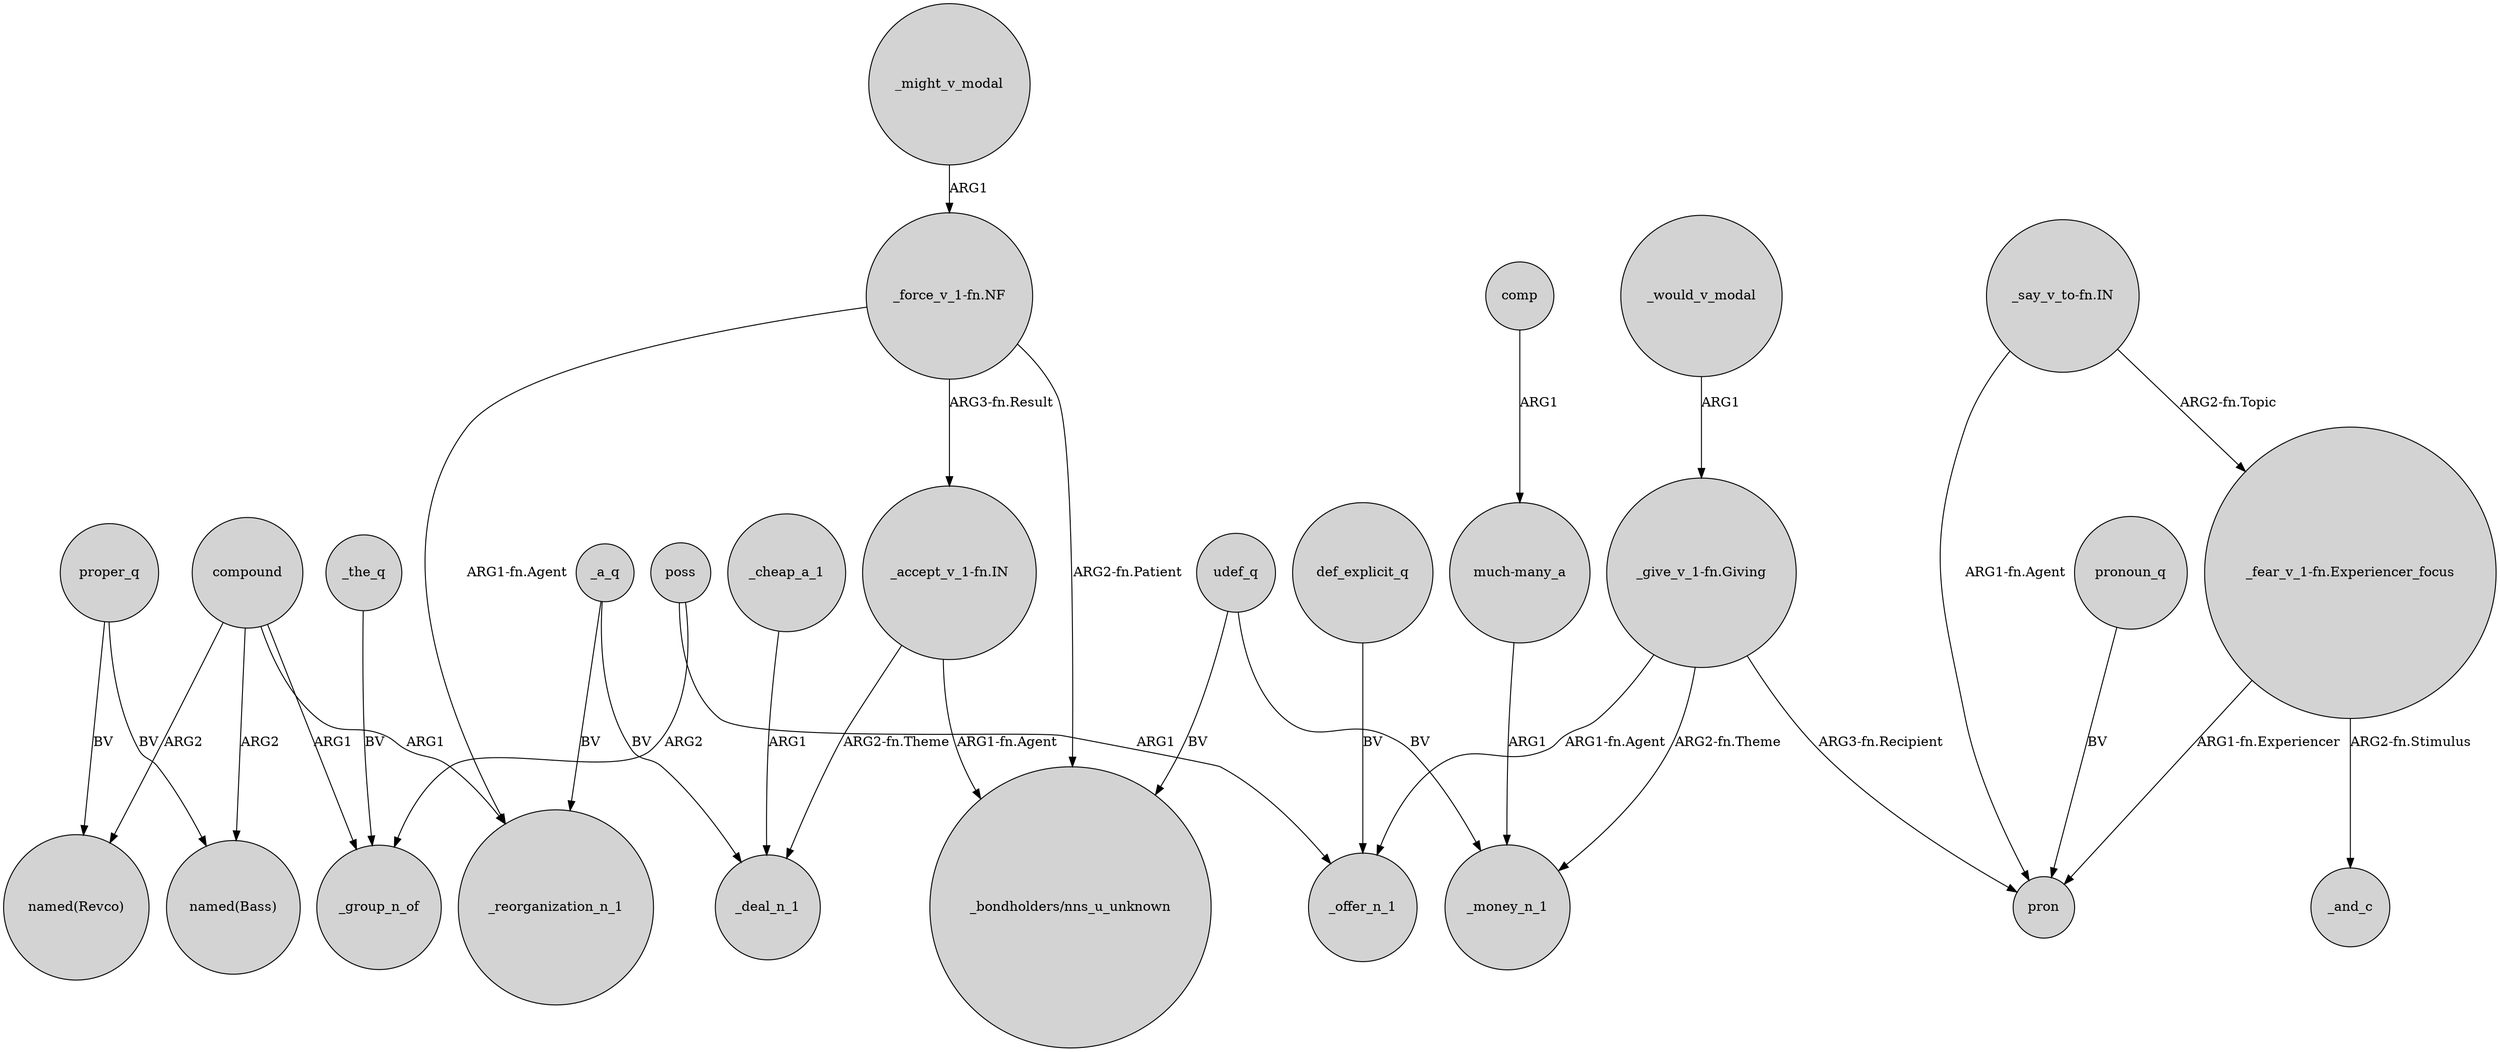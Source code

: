 digraph {
	node [shape=circle style=filled]
	"_accept_v_1-fn.IN" -> "_bondholders/nns_u_unknown" [label="ARG1-fn.Agent"]
	proper_q -> "named(Revco)" [label=BV]
	udef_q -> _money_n_1 [label=BV]
	proper_q -> "named(Bass)" [label=BV]
	compound -> _reorganization_n_1 [label=ARG1]
	poss -> _offer_n_1 [label=ARG1]
	compound -> "named(Bass)" [label=ARG2]
	"_fear_v_1-fn.Experiencer_focus" -> pron [label="ARG1-fn.Experiencer"]
	_a_q -> _deal_n_1 [label=BV]
	_the_q -> _group_n_of [label=BV]
	"_say_v_to-fn.IN" -> "_fear_v_1-fn.Experiencer_focus" [label="ARG2-fn.Topic"]
	"_give_v_1-fn.Giving" -> _money_n_1 [label="ARG2-fn.Theme"]
	pronoun_q -> pron [label=BV]
	"much-many_a" -> _money_n_1 [label=ARG1]
	udef_q -> "_bondholders/nns_u_unknown" [label=BV]
	"_force_v_1-fn.NF" -> _reorganization_n_1 [label="ARG1-fn.Agent"]
	_a_q -> _reorganization_n_1 [label=BV]
	_would_v_modal -> "_give_v_1-fn.Giving" [label=ARG1]
	comp -> "much-many_a" [label=ARG1]
	poss -> _group_n_of [label=ARG2]
	"_accept_v_1-fn.IN" -> _deal_n_1 [label="ARG2-fn.Theme"]
	"_force_v_1-fn.NF" -> "_accept_v_1-fn.IN" [label="ARG3-fn.Result"]
	_cheap_a_1 -> _deal_n_1 [label=ARG1]
	compound -> "named(Revco)" [label=ARG2]
	"_force_v_1-fn.NF" -> "_bondholders/nns_u_unknown" [label="ARG2-fn.Patient"]
	"_say_v_to-fn.IN" -> pron [label="ARG1-fn.Agent"]
	def_explicit_q -> _offer_n_1 [label=BV]
	"_give_v_1-fn.Giving" -> _offer_n_1 [label="ARG1-fn.Agent"]
	"_fear_v_1-fn.Experiencer_focus" -> _and_c [label="ARG2-fn.Stimulus"]
	compound -> _group_n_of [label=ARG1]
	_might_v_modal -> "_force_v_1-fn.NF" [label=ARG1]
	"_give_v_1-fn.Giving" -> pron [label="ARG3-fn.Recipient"]
}
